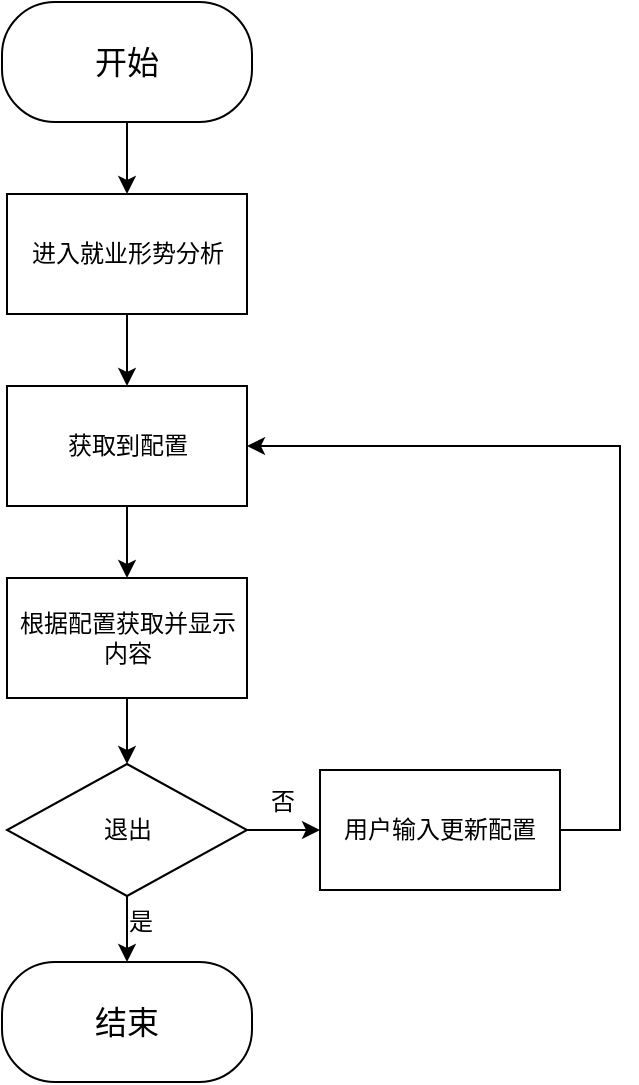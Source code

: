 <mxfile scale="1.25" border="0">
    <diagram id="V_oXI-Thrw-SmrUAFXe6" name="第 1 页">
        <mxGraphModel dx="994" dy="559" grid="1" gridSize="10" guides="1" tooltips="1" connect="1" arrows="1" fold="1" page="1" pageScale="1" pageWidth="192000" pageHeight="108000" math="0" shadow="0">
            <root>
                <mxCell id="0"/>
                <mxCell id="1" parent="0"/>
                <mxCell id="27" value="结束" style="rounded=1;whiteSpace=wrap;html=1;fillColor=none;fontSize=16;fontFamily=宋体;arcSize=44;" parent="1" vertex="1">
                    <mxGeometry x="351" y="570" width="125" height="60" as="geometry"/>
                </mxCell>
                <mxCell id="52" style="edgeStyle=none;html=1;entryX=0.5;entryY=0;entryDx=0;entryDy=0;" edge="1" parent="1" source="36" target="47">
                    <mxGeometry relative="1" as="geometry"/>
                </mxCell>
                <mxCell id="36" value="进入就业形势分析" style="whiteSpace=wrap;html=1;fontFamily=宋体;fillColor=none;rounded=0;" parent="1" vertex="1">
                    <mxGeometry x="353.5" y="186" width="120" height="60" as="geometry"/>
                </mxCell>
                <mxCell id="56" style="edgeStyle=none;html=1;entryX=0.5;entryY=0;entryDx=0;entryDy=0;" edge="1" parent="1" source="39" target="45">
                    <mxGeometry relative="1" as="geometry"/>
                </mxCell>
                <mxCell id="39" value="根据配置获取并显示内容" style="whiteSpace=wrap;html=1;fillColor=none;" vertex="1" parent="1">
                    <mxGeometry x="353.5" y="378" width="120" height="60" as="geometry"/>
                </mxCell>
                <mxCell id="59" style="edgeStyle=orthogonalEdgeStyle;html=1;entryX=1;entryY=0.5;entryDx=0;entryDy=0;rounded=0;" edge="1" parent="1" source="41" target="47">
                    <mxGeometry relative="1" as="geometry">
                        <Array as="points">
                            <mxPoint x="660" y="504"/>
                            <mxPoint x="660" y="312"/>
                        </Array>
                    </mxGeometry>
                </mxCell>
                <mxCell id="41" value="用户输入更新配置" style="whiteSpace=wrap;html=1;fillColor=none;" vertex="1" parent="1">
                    <mxGeometry x="510" y="474" width="120" height="60" as="geometry"/>
                </mxCell>
                <mxCell id="57" style="edgeStyle=none;html=1;entryX=0.5;entryY=0;entryDx=0;entryDy=0;" edge="1" parent="1" source="45" target="27">
                    <mxGeometry relative="1" as="geometry"/>
                </mxCell>
                <mxCell id="58" style="edgeStyle=none;html=1;entryX=0;entryY=0.5;entryDx=0;entryDy=0;" edge="1" parent="1" source="45" target="41">
                    <mxGeometry relative="1" as="geometry"/>
                </mxCell>
                <mxCell id="45" value="退出" style="rhombus;whiteSpace=wrap;html=1;fillColor=none;" vertex="1" parent="1">
                    <mxGeometry x="353.5" y="471" width="120" height="66" as="geometry"/>
                </mxCell>
                <mxCell id="55" style="edgeStyle=none;html=1;entryX=0.5;entryY=0;entryDx=0;entryDy=0;" edge="1" parent="1" source="47" target="39">
                    <mxGeometry relative="1" as="geometry"/>
                </mxCell>
                <mxCell id="47" value="获取到配置" style="whiteSpace=wrap;html=1;fillColor=none;" vertex="1" parent="1">
                    <mxGeometry x="353.5" y="282" width="120" height="60" as="geometry"/>
                </mxCell>
                <mxCell id="51" style="edgeStyle=none;html=1;entryX=0.5;entryY=0;entryDx=0;entryDy=0;" edge="1" parent="1" source="49" target="36">
                    <mxGeometry relative="1" as="geometry"/>
                </mxCell>
                <mxCell id="49" value="开始" style="rounded=1;whiteSpace=wrap;html=1;fillColor=none;fontSize=16;fontFamily=宋体;arcSize=44;" vertex="1" parent="1">
                    <mxGeometry x="351" y="90" width="125" height="60" as="geometry"/>
                </mxCell>
                <mxCell id="60" value="否" style="text;html=1;align=center;verticalAlign=middle;resizable=0;points=[];autosize=1;strokeColor=none;fillColor=none;" vertex="1" parent="1">
                    <mxGeometry x="476" y="480" width="30" height="20" as="geometry"/>
                </mxCell>
                <mxCell id="61" value="是" style="text;html=1;align=center;verticalAlign=middle;resizable=0;points=[];autosize=1;strokeColor=none;fillColor=none;" vertex="1" parent="1">
                    <mxGeometry x="405" y="540" width="30" height="20" as="geometry"/>
                </mxCell>
            </root>
        </mxGraphModel>
    </diagram>
</mxfile>